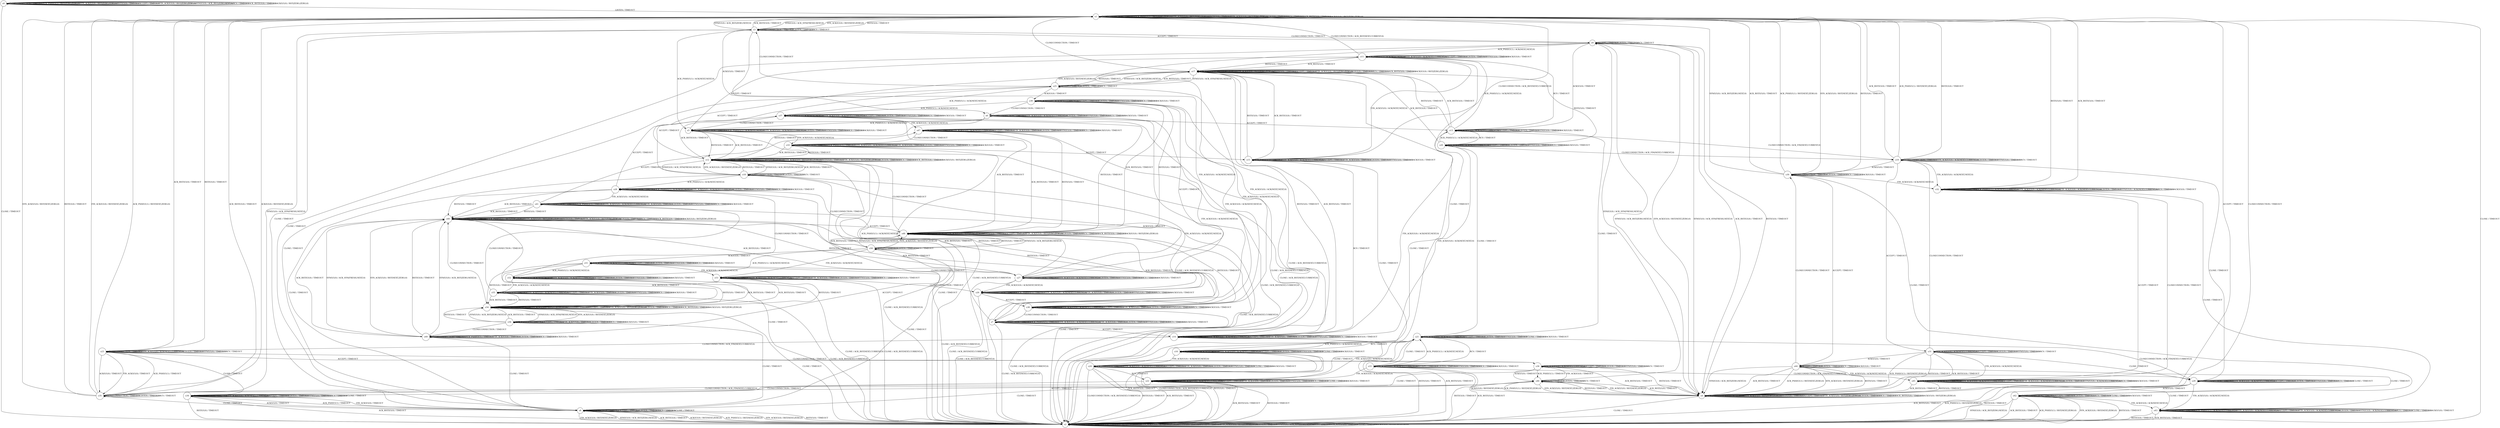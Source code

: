 digraph G {
label=""
s0 [shape="circle" label="s0"];
s1 [shape="circle" label="s1"];
s10 [shape="circle" label="s10"];
s11 [shape="circle" label="s11"];
s12 [shape="circle" label="s12"];
s13 [shape="circle" label="s13"];
s14 [shape="circle" label="s14"];
s15 [shape="circle" label="s15"];
s16 [shape="circle" label="s16"];
s17 [shape="circle" label="s17"];
s18 [shape="circle" label="s18"];
s19 [shape="circle" label="s19"];
s2 [shape="circle" label="s2"];
s20 [shape="circle" label="s20"];
s21 [shape="circle" label="s21"];
s22 [shape="circle" label="s22"];
s23 [shape="circle" label="s23"];
s24 [shape="circle" label="s24"];
s25 [shape="circle" label="s25"];
s26 [shape="circle" label="s26"];
s27 [shape="circle" label="s27"];
s28 [shape="circle" label="s28"];
s29 [shape="circle" label="s29"];
s3 [shape="circle" label="s3"];
s30 [shape="circle" label="s30"];
s31 [shape="circle" label="s31"];
s32 [shape="circle" label="s32"];
s33 [shape="circle" label="s33"];
s34 [shape="circle" label="s34"];
s35 [shape="circle" label="s35"];
s36 [shape="circle" label="s36"];
s37 [shape="circle" label="s37"];
s38 [shape="circle" label="s38"];
s39 [shape="circle" label="s39"];
s4 [shape="circle" label="s4"];
s40 [shape="circle" label="s40"];
s41 [shape="circle" label="s41"];
s42 [shape="circle" label="s42"];
s43 [shape="circle" label="s43"];
s44 [shape="circle" label="s44"];
s45 [shape="circle" label="s45"];
s46 [shape="circle" label="s46"];
s47 [shape="circle" label="s47"];
s48 [shape="circle" label="s48"];
s49 [shape="circle" label="s49"];
s5 [shape="circle" label="s5"];
s50 [shape="circle" label="s50"];
s51 [shape="circle" label="s51"];
s52 [shape="circle" label="s52"];
s53 [shape="circle" label="s53"];
s54 [shape="circle" label="s54"];
s55 [shape="circle" label="s55"];
s56 [shape="circle" label="s56"];
s6 [shape="circle" label="s6"];
s7 [shape="circle" label="s7"];
s8 [shape="circle" label="s8"];
s9 [shape="circle" label="s9"];
s0 -> s0 [label="CLOSECONNECTION / TIMEOUT"];
s0 -> s0 [label="ACK_PSH(V,V,1) / RST(ZERO,ZERO,0)"];
s0 -> s0 [label="SYN_ACK(V,V,0) / RST(ZERO,ZERO,0)"];
s0 -> s0 [label="RST(V,V,0) / TIMEOUT"];
s0 -> s0 [label="ACCEPT / TIMEOUT"];
s0 -> s0 [label="FIN_ACK(V,V,0) / RST(ZERO,ZERO,0)"];
s0 -> s1 [label="LISTEN / TIMEOUT"];
s0 -> s0 [label="SYN(V,V,0) / ACK_RST(ZERO,NEXT,0)"];
s0 -> s0 [label="RCV / TIMEOUT"];
s0 -> s0 [label="ACK_RST(V,V,0) / TIMEOUT"];
s0 -> s2 [label="CLOSE / TIMEOUT"];
s0 -> s0 [label="ACK(V,V,0) / RST(ZERO,ZERO,0)"];
s1 -> s1 [label="CLOSECONNECTION / TIMEOUT"];
s1 -> s1 [label="ACK_PSH(V,V,1) / RST(ZERO,ZERO,0)"];
s1 -> s1 [label="SYN_ACK(V,V,0) / RST(ZERO,ZERO,0)"];
s1 -> s1 [label="RST(V,V,0) / TIMEOUT"];
s1 -> s4 [label="ACCEPT / TIMEOUT"];
s1 -> s1 [label="FIN_ACK(V,V,0) / RST(ZERO,ZERO,0)"];
s1 -> s1 [label="LISTEN / TIMEOUT"];
s1 -> s3 [label="SYN(V,V,0) / ACK_SYN(FRESH,NEXT,0)"];
s1 -> s1 [label="RCV / TIMEOUT"];
s1 -> s1 [label="ACK_RST(V,V,0) / TIMEOUT"];
s1 -> s2 [label="CLOSE / TIMEOUT"];
s1 -> s1 [label="ACK(V,V,0) / RST(ZERO,ZERO,0)"];
s2 -> s2 [label="CLOSECONNECTION / TIMEOUT"];
s2 -> s2 [label="ACK_PSH(V,V,1) / RST(ZERO,ZERO,0)"];
s2 -> s2 [label="SYN_ACK(V,V,0) / RST(ZERO,ZERO,0)"];
s2 -> s2 [label="RST(V,V,0) / TIMEOUT"];
s2 -> s2 [label="ACCEPT / TIMEOUT"];
s2 -> s2 [label="FIN_ACK(V,V,0) / RST(ZERO,ZERO,0)"];
s2 -> s2 [label="LISTEN / TIMEOUT"];
s2 -> s2 [label="SYN(V,V,0) / ACK_RST(ZERO,NEXT,0)"];
s2 -> s2 [label="RCV / TIMEOUT"];
s2 -> s2 [label="ACK_RST(V,V,0) / TIMEOUT"];
s2 -> s2 [label="CLOSE / TIMEOUT"];
s2 -> s2 [label="ACK(V,V,0) / RST(ZERO,ZERO,0)"];
s3 -> s3 [label="CLOSECONNECTION / TIMEOUT"];
s3 -> s5 [label="ACK_PSH(V,V,1) / ACK(NEXT,NEXT,0)"];
s3 -> s1 [label="SYN_ACK(V,V,0) / RST(NEXT,ZERO,0)"];
s3 -> s1 [label="RST(V,V,0) / TIMEOUT"];
s3 -> s9 [label="ACCEPT / TIMEOUT"];
s3 -> s7 [label="FIN_ACK(V,V,0) / ACK(NEXT,NEXT,0)"];
s3 -> s3 [label="LISTEN / TIMEOUT"];
s3 -> s1 [label="SYN(V,V,0) / ACK_RST(ZERO,NEXT,0)"];
s3 -> s3 [label="RCV / TIMEOUT"];
s3 -> s1 [label="ACK_RST(V,V,0) / TIMEOUT"];
s3 -> s8 [label="CLOSE / TIMEOUT"];
s3 -> s6 [label="ACK(V,V,0) / TIMEOUT"];
s4 -> s1 [label="CLOSECONNECTION / TIMEOUT"];
s4 -> s4 [label="ACK_PSH(V,V,1) / RST(ZERO,ZERO,0)"];
s4 -> s4 [label="SYN_ACK(V,V,0) / RST(ZERO,ZERO,0)"];
s4 -> s4 [label="RST(V,V,0) / TIMEOUT"];
s4 -> s4 [label="ACCEPT / TIMEOUT"];
s4 -> s4 [label="FIN_ACK(V,V,0) / RST(ZERO,ZERO,0)"];
s4 -> s4 [label="LISTEN / TIMEOUT"];
s4 -> s9 [label="SYN(V,V,0) / ACK_SYN(FRESH,NEXT,0)"];
s4 -> s4 [label="RCV / TIMEOUT"];
s4 -> s4 [label="ACK_RST(V,V,0) / TIMEOUT"];
s4 -> s2 [label="CLOSE / TIMEOUT"];
s4 -> s4 [label="ACK(V,V,0) / RST(ZERO,ZERO,0)"];
s5 -> s5 [label="CLOSECONNECTION / TIMEOUT"];
s5 -> s5 [label="ACK_PSH(V,V,1) / ACK(NEXT,NEXT,0)"];
s5 -> s5 [label="SYN_ACK(V,V,0) / ACK(NEXT,CURRENT,0)"];
s5 -> s12 [label="RST(V,V,0) / TIMEOUT"];
s5 -> s11 [label="ACCEPT / TIMEOUT"];
s5 -> s10 [label="FIN_ACK(V,V,0) / ACK(NEXT,NEXT,0)"];
s5 -> s5 [label="LISTEN / TIMEOUT"];
s5 -> s5 [label="SYN(V,V,0) / TIMEOUT"];
s5 -> s5 [label="RCV / TIMEOUT"];
s5 -> s12 [label="ACK_RST(V,V,0) / TIMEOUT"];
s5 -> s2 [label="CLOSE / ACK_RST(NEXT,CURRENT,0)"];
s5 -> s5 [label="ACK(V,V,0) / TIMEOUT"];
s6 -> s6 [label="CLOSECONNECTION / TIMEOUT"];
s6 -> s5 [label="ACK_PSH(V,V,1) / ACK(NEXT,NEXT,0)"];
s6 -> s6 [label="SYN_ACK(V,V,0) / ACK(NEXT,CURRENT,0)"];
s6 -> s12 [label="RST(V,V,0) / TIMEOUT"];
s6 -> s13 [label="ACCEPT / TIMEOUT"];
s6 -> s7 [label="FIN_ACK(V,V,0) / ACK(NEXT,NEXT,0)"];
s6 -> s6 [label="LISTEN / TIMEOUT"];
s6 -> s6 [label="SYN(V,V,0) / TIMEOUT"];
s6 -> s6 [label="RCV / TIMEOUT"];
s6 -> s12 [label="ACK_RST(V,V,0) / TIMEOUT"];
s6 -> s2 [label="CLOSE / ACK_RST(NEXT,CURRENT,0)"];
s6 -> s6 [label="ACK(V,V,0) / TIMEOUT"];
s7 -> s7 [label="CLOSECONNECTION / TIMEOUT"];
s7 -> s7 [label="ACK_PSH(V,V,1) / TIMEOUT"];
s7 -> s7 [label="SYN_ACK(V,V,0) / ACK(NEXT,CURRENT,0)"];
s7 -> s12 [label="RST(V,V,0) / TIMEOUT"];
s7 -> s14 [label="ACCEPT / TIMEOUT"];
s7 -> s7 [label="FIN_ACK(V,V,0) / TIMEOUT"];
s7 -> s7 [label="LISTEN / TIMEOUT"];
s7 -> s7 [label="SYN(V,V,0) / TIMEOUT"];
s7 -> s7 [label="RCV / TIMEOUT"];
s7 -> s12 [label="ACK_RST(V,V,0) / TIMEOUT"];
s7 -> s2 [label="CLOSE / ACK_RST(NEXT,CURRENT,0)"];
s7 -> s7 [label="ACK(V,V,0) / TIMEOUT"];
s8 -> s8 [label="CLOSECONNECTION / TIMEOUT"];
s8 -> s2 [label="ACK_PSH(V,V,1) / RST(NEXT,ZERO,0)"];
s8 -> s2 [label="SYN_ACK(V,V,0) / RST(NEXT,ZERO,0)"];
s8 -> s2 [label="RST(V,V,0) / TIMEOUT"];
s8 -> s8 [label="ACCEPT / TIMEOUT"];
s8 -> s2 [label="FIN_ACK(V,V,0) / RST(NEXT,ZERO,0)"];
s8 -> s8 [label="LISTEN / TIMEOUT"];
s8 -> s2 [label="SYN(V,V,0) / ACK_RST(ZERO,NEXT,0)"];
s8 -> s8 [label="RCV / TIMEOUT"];
s8 -> s2 [label="ACK_RST(V,V,0) / TIMEOUT"];
s8 -> s8 [label="CLOSE / TIMEOUT"];
s8 -> s2 [label="ACK(V,V,0) / RST(NEXT,ZERO,0)"];
s9 -> s3 [label="CLOSECONNECTION / TIMEOUT"];
s9 -> s11 [label="ACK_PSH(V,V,1) / ACK(NEXT,NEXT,0)"];
s9 -> s4 [label="SYN_ACK(V,V,0) / RST(NEXT,ZERO,0)"];
s9 -> s4 [label="RST(V,V,0) / TIMEOUT"];
s9 -> s9 [label="ACCEPT / TIMEOUT"];
s9 -> s14 [label="FIN_ACK(V,V,0) / ACK(NEXT,NEXT,0)"];
s9 -> s9 [label="LISTEN / TIMEOUT"];
s9 -> s4 [label="SYN(V,V,0) / ACK_RST(ZERO,NEXT,0)"];
s9 -> s9 [label="RCV / TIMEOUT"];
s9 -> s4 [label="ACK_RST(V,V,0) / TIMEOUT"];
s9 -> s8 [label="CLOSE / TIMEOUT"];
s9 -> s13 [label="ACK(V,V,0) / TIMEOUT"];
s10 -> s10 [label="CLOSECONNECTION / TIMEOUT"];
s10 -> s10 [label="ACK_PSH(V,V,1) / TIMEOUT"];
s10 -> s10 [label="SYN_ACK(V,V,0) / ACK(NEXT,CURRENT,0)"];
s10 -> s12 [label="RST(V,V,0) / TIMEOUT"];
s10 -> s15 [label="ACCEPT / TIMEOUT"];
s10 -> s10 [label="FIN_ACK(V,V,0) / TIMEOUT"];
s10 -> s10 [label="LISTEN / TIMEOUT"];
s10 -> s10 [label="SYN(V,V,0) / TIMEOUT"];
s10 -> s10 [label="RCV / TIMEOUT"];
s10 -> s12 [label="ACK_RST(V,V,0) / TIMEOUT"];
s10 -> s2 [label="CLOSE / ACK_RST(NEXT,CURRENT,0)"];
s10 -> s10 [label="ACK(V,V,0) / TIMEOUT"];
s11 -> s1 [label="CLOSECONNECTION / ACK_RST(NEXT,CURRENT,0)"];
s11 -> s11 [label="ACK_PSH(V,V,1) / ACK(NEXT,NEXT,0)"];
s11 -> s11 [label="SYN_ACK(V,V,0) / ACK(NEXT,CURRENT,0)"];
s11 -> s17 [label="RST(V,V,0) / TIMEOUT"];
s11 -> s11 [label="ACCEPT / TIMEOUT"];
s11 -> s15 [label="FIN_ACK(V,V,0) / ACK(NEXT,NEXT,0)"];
s11 -> s11 [label="LISTEN / TIMEOUT"];
s11 -> s11 [label="SYN(V,V,0) / TIMEOUT"];
s11 -> s13 [label="RCV / TIMEOUT"];
s11 -> s17 [label="ACK_RST(V,V,0) / TIMEOUT"];
s11 -> s16 [label="CLOSE / TIMEOUT"];
s11 -> s11 [label="ACK(V,V,0) / TIMEOUT"];
s12 -> s12 [label="CLOSECONNECTION / TIMEOUT"];
s12 -> s12 [label="ACK_PSH(V,V,1) / RST(ZERO,ZERO,0)"];
s12 -> s12 [label="SYN_ACK(V,V,0) / RST(ZERO,ZERO,0)"];
s12 -> s12 [label="RST(V,V,0) / TIMEOUT"];
s12 -> s17 [label="ACCEPT / TIMEOUT"];
s12 -> s12 [label="FIN_ACK(V,V,0) / RST(ZERO,ZERO,0)"];
s12 -> s12 [label="LISTEN / TIMEOUT"];
s12 -> s18 [label="SYN(V,V,0) / ACK_SYN(FRESH,NEXT,0)"];
s12 -> s12 [label="RCV / TIMEOUT"];
s12 -> s12 [label="ACK_RST(V,V,0) / TIMEOUT"];
s12 -> s2 [label="CLOSE / TIMEOUT"];
s12 -> s12 [label="ACK(V,V,0) / RST(ZERO,ZERO,0)"];
s13 -> s19 [label="CLOSECONNECTION / ACK_FIN(NEXT,CURRENT,0)"];
s13 -> s11 [label="ACK_PSH(V,V,1) / ACK(NEXT,NEXT,0)"];
s13 -> s13 [label="SYN_ACK(V,V,0) / ACK(NEXT,CURRENT,0)"];
s13 -> s17 [label="RST(V,V,0) / TIMEOUT"];
s13 -> s13 [label="ACCEPT / TIMEOUT"];
s13 -> s14 [label="FIN_ACK(V,V,0) / ACK(NEXT,NEXT,0)"];
s13 -> s13 [label="LISTEN / TIMEOUT"];
s13 -> s13 [label="SYN(V,V,0) / TIMEOUT"];
s13 -> s20 [label="RCV / TIMEOUT"];
s13 -> s17 [label="ACK_RST(V,V,0) / TIMEOUT"];
s13 -> s21 [label="CLOSE / TIMEOUT"];
s13 -> s13 [label="ACK(V,V,0) / TIMEOUT"];
s14 -> s23 [label="CLOSECONNECTION / ACK_FIN(NEXT,CURRENT,0)"];
s14 -> s14 [label="ACK_PSH(V,V,1) / TIMEOUT"];
s14 -> s14 [label="SYN_ACK(V,V,0) / ACK(NEXT,CURRENT,0)"];
s14 -> s17 [label="RST(V,V,0) / TIMEOUT"];
s14 -> s14 [label="ACCEPT / TIMEOUT"];
s14 -> s14 [label="FIN_ACK(V,V,0) / TIMEOUT"];
s14 -> s14 [label="LISTEN / TIMEOUT"];
s14 -> s14 [label="SYN(V,V,0) / TIMEOUT"];
s14 -> s14 [label="RCV / TIMEOUT"];
s14 -> s17 [label="ACK_RST(V,V,0) / TIMEOUT"];
s14 -> s22 [label="CLOSE / TIMEOUT"];
s14 -> s14 [label="ACK(V,V,0) / TIMEOUT"];
s15 -> s1 [label="CLOSECONNECTION / ACK_RST(NEXT,CURRENT,0)"];
s15 -> s15 [label="ACK_PSH(V,V,1) / TIMEOUT"];
s15 -> s15 [label="SYN_ACK(V,V,0) / ACK(NEXT,CURRENT,0)"];
s15 -> s17 [label="RST(V,V,0) / TIMEOUT"];
s15 -> s15 [label="ACCEPT / TIMEOUT"];
s15 -> s15 [label="FIN_ACK(V,V,0) / TIMEOUT"];
s15 -> s15 [label="LISTEN / TIMEOUT"];
s15 -> s15 [label="SYN(V,V,0) / TIMEOUT"];
s15 -> s14 [label="RCV / TIMEOUT"];
s15 -> s17 [label="ACK_RST(V,V,0) / TIMEOUT"];
s15 -> s24 [label="CLOSE / TIMEOUT"];
s15 -> s15 [label="ACK(V,V,0) / TIMEOUT"];
s16 -> s2 [label="CLOSECONNECTION / ACK_RST(NEXT,CURRENT,0)"];
s16 -> s16 [label="ACK_PSH(V,V,1) / ACK(NEXT,NEXT,0)"];
s16 -> s16 [label="SYN_ACK(V,V,0) / ACK(NEXT,CURRENT,0)"];
s16 -> s2 [label="RST(V,V,0) / TIMEOUT"];
s16 -> s16 [label="ACCEPT / TIMEOUT"];
s16 -> s24 [label="FIN_ACK(V,V,0) / ACK(NEXT,NEXT,0)"];
s16 -> s16 [label="LISTEN / TIMEOUT"];
s16 -> s16 [label="SYN(V,V,0) / TIMEOUT"];
s16 -> s21 [label="RCV / TIMEOUT"];
s16 -> s2 [label="ACK_RST(V,V,0) / TIMEOUT"];
s16 -> s16 [label="CLOSE / TIMEOUT"];
s16 -> s16 [label="ACK(V,V,0) / TIMEOUT"];
s17 -> s1 [label="CLOSECONNECTION / TIMEOUT"];
s17 -> s17 [label="ACK_PSH(V,V,1) / RST(ZERO,ZERO,0)"];
s17 -> s17 [label="SYN_ACK(V,V,0) / RST(ZERO,ZERO,0)"];
s17 -> s17 [label="RST(V,V,0) / TIMEOUT"];
s17 -> s17 [label="ACCEPT / TIMEOUT"];
s17 -> s17 [label="FIN_ACK(V,V,0) / RST(ZERO,ZERO,0)"];
s17 -> s17 [label="LISTEN / TIMEOUT"];
s17 -> s25 [label="SYN(V,V,0) / ACK_SYN(FRESH,NEXT,0)"];
s17 -> s17 [label="RCV / TIMEOUT"];
s17 -> s17 [label="ACK_RST(V,V,0) / TIMEOUT"];
s17 -> s2 [label="CLOSE / TIMEOUT"];
s17 -> s17 [label="ACK(V,V,0) / RST(ZERO,ZERO,0)"];
s18 -> s18 [label="CLOSECONNECTION / TIMEOUT"];
s18 -> s28 [label="ACK_PSH(V,V,1) / ACK(NEXT,NEXT,0)"];
s18 -> s12 [label="SYN_ACK(V,V,0) / RST(NEXT,ZERO,0)"];
s18 -> s12 [label="RST(V,V,0) / TIMEOUT"];
s18 -> s25 [label="ACCEPT / TIMEOUT"];
s18 -> s26 [label="FIN_ACK(V,V,0) / ACK(NEXT,NEXT,0)"];
s18 -> s18 [label="LISTEN / TIMEOUT"];
s18 -> s12 [label="SYN(V,V,0) / ACK_RST(ZERO,NEXT,0)"];
s18 -> s18 [label="RCV / TIMEOUT"];
s18 -> s12 [label="ACK_RST(V,V,0) / TIMEOUT"];
s18 -> s8 [label="CLOSE / TIMEOUT"];
s18 -> s27 [label="ACK(V,V,0) / TIMEOUT"];
s19 -> s19 [label="CLOSECONNECTION / TIMEOUT"];
s19 -> s1 [label="ACK_PSH(V,V,1) / RST(NEXT,ZERO,0)"];
s19 -> s19 [label="SYN_ACK(V,V,0) / ACK(NEXT,CURRENT,0)"];
s19 -> s1 [label="RST(V,V,0) / TIMEOUT"];
s19 -> s31 [label="ACCEPT / TIMEOUT"];
s19 -> s32 [label="FIN_ACK(V,V,0) / ACK(NEXT,NEXT,0)"];
s19 -> s19 [label="LISTEN / TIMEOUT"];
s19 -> s19 [label="SYN(V,V,0) / TIMEOUT"];
s19 -> s19 [label="RCV / TIMEOUT"];
s19 -> s1 [label="ACK_RST(V,V,0) / TIMEOUT"];
s19 -> s29 [label="CLOSE / TIMEOUT"];
s19 -> s30 [label="ACK(V,V,0) / TIMEOUT"];
s20 -> s19 [label="CLOSECONNECTION / ACK_FIN(NEXT,CURRENT,0)"];
s20 -> s13 [label="ACK_PSH(V,V,1) / ACK(NEXT,NEXT,0)"];
s20 -> s20 [label="SYN_ACK(V,V,0) / ACK(NEXT,CURRENT,0)"];
s20 -> s17 [label="RST(V,V,0) / TIMEOUT"];
s20 -> s20 [label="ACCEPT / TIMEOUT"];
s20 -> s14 [label="FIN_ACK(V,V,0) / ACK(NEXT,NEXT,0)"];
s20 -> s20 [label="LISTEN / TIMEOUT"];
s20 -> s20 [label="SYN(V,V,0) / TIMEOUT"];
s20 -> s20 [label="RCV / TIMEOUT"];
s20 -> s17 [label="ACK_RST(V,V,0) / TIMEOUT"];
s20 -> s21 [label="CLOSE / TIMEOUT"];
s20 -> s20 [label="ACK(V,V,0) / TIMEOUT"];
s21 -> s29 [label="CLOSECONNECTION / ACK_FIN(NEXT,CURRENT,0)"];
s21 -> s16 [label="ACK_PSH(V,V,1) / ACK(NEXT,NEXT,0)"];
s21 -> s21 [label="SYN_ACK(V,V,0) / ACK(NEXT,CURRENT,0)"];
s21 -> s2 [label="RST(V,V,0) / TIMEOUT"];
s21 -> s21 [label="ACCEPT / TIMEOUT"];
s21 -> s22 [label="FIN_ACK(V,V,0) / ACK(NEXT,NEXT,0)"];
s21 -> s21 [label="LISTEN / TIMEOUT"];
s21 -> s21 [label="SYN(V,V,0) / TIMEOUT"];
s21 -> s33 [label="RCV / TIMEOUT"];
s21 -> s2 [label="ACK_RST(V,V,0) / TIMEOUT"];
s21 -> s21 [label="CLOSE / TIMEOUT"];
s21 -> s21 [label="ACK(V,V,0) / TIMEOUT"];
s22 -> s34 [label="CLOSECONNECTION / ACK_FIN(NEXT,CURRENT,0)"];
s22 -> s22 [label="ACK_PSH(V,V,1) / TIMEOUT"];
s22 -> s22 [label="SYN_ACK(V,V,0) / ACK(NEXT,CURRENT,0)"];
s22 -> s2 [label="RST(V,V,0) / TIMEOUT"];
s22 -> s22 [label="ACCEPT / TIMEOUT"];
s22 -> s22 [label="FIN_ACK(V,V,0) / TIMEOUT"];
s22 -> s22 [label="LISTEN / TIMEOUT"];
s22 -> s22 [label="SYN(V,V,0) / TIMEOUT"];
s22 -> s22 [label="RCV / TIMEOUT"];
s22 -> s2 [label="ACK_RST(V,V,0) / TIMEOUT"];
s22 -> s22 [label="CLOSE / TIMEOUT"];
s22 -> s22 [label="ACK(V,V,0) / TIMEOUT"];
s23 -> s23 [label="CLOSECONNECTION / TIMEOUT"];
s23 -> s35 [label="ACK_PSH(V,V,1) / TIMEOUT"];
s23 -> s23 [label="SYN_ACK(V,V,0) / ACK(NEXT,CURRENT,0)"];
s23 -> s1 [label="RST(V,V,0) / TIMEOUT"];
s23 -> s36 [label="ACCEPT / TIMEOUT"];
s23 -> s35 [label="FIN_ACK(V,V,0) / TIMEOUT"];
s23 -> s23 [label="LISTEN / TIMEOUT"];
s23 -> s23 [label="SYN(V,V,0) / TIMEOUT"];
s23 -> s23 [label="RCV / TIMEOUT"];
s23 -> s1 [label="ACK_RST(V,V,0) / TIMEOUT"];
s23 -> s34 [label="CLOSE / TIMEOUT"];
s23 -> s35 [label="ACK(V,V,0) / TIMEOUT"];
s24 -> s2 [label="CLOSECONNECTION / ACK_RST(NEXT,CURRENT,0)"];
s24 -> s24 [label="ACK_PSH(V,V,1) / TIMEOUT"];
s24 -> s24 [label="SYN_ACK(V,V,0) / ACK(NEXT,CURRENT,0)"];
s24 -> s2 [label="RST(V,V,0) / TIMEOUT"];
s24 -> s24 [label="ACCEPT / TIMEOUT"];
s24 -> s24 [label="FIN_ACK(V,V,0) / TIMEOUT"];
s24 -> s24 [label="LISTEN / TIMEOUT"];
s24 -> s24 [label="SYN(V,V,0) / TIMEOUT"];
s24 -> s22 [label="RCV / TIMEOUT"];
s24 -> s2 [label="ACK_RST(V,V,0) / TIMEOUT"];
s24 -> s24 [label="CLOSE / TIMEOUT"];
s24 -> s24 [label="ACK(V,V,0) / TIMEOUT"];
s25 -> s3 [label="CLOSECONNECTION / TIMEOUT"];
s25 -> s37 [label="ACK_PSH(V,V,1) / ACK(NEXT,NEXT,0)"];
s25 -> s17 [label="SYN_ACK(V,V,0) / RST(NEXT,ZERO,0)"];
s25 -> s17 [label="RST(V,V,0) / TIMEOUT"];
s25 -> s25 [label="ACCEPT / TIMEOUT"];
s25 -> s38 [label="FIN_ACK(V,V,0) / ACK(NEXT,NEXT,0)"];
s25 -> s25 [label="LISTEN / TIMEOUT"];
s25 -> s17 [label="SYN(V,V,0) / ACK_RST(ZERO,NEXT,0)"];
s25 -> s25 [label="RCV / TIMEOUT"];
s25 -> s17 [label="ACK_RST(V,V,0) / TIMEOUT"];
s25 -> s8 [label="CLOSE / TIMEOUT"];
s25 -> s39 [label="ACK(V,V,0) / TIMEOUT"];
s26 -> s26 [label="CLOSECONNECTION / TIMEOUT"];
s26 -> s26 [label="ACK_PSH(V,V,1) / TIMEOUT"];
s26 -> s26 [label="SYN_ACK(V,V,0) / ACK(NEXT,CURRENT,0)"];
s26 -> s40 [label="RST(V,V,0) / TIMEOUT"];
s26 -> s38 [label="ACCEPT / TIMEOUT"];
s26 -> s26 [label="FIN_ACK(V,V,0) / TIMEOUT"];
s26 -> s26 [label="LISTEN / TIMEOUT"];
s26 -> s26 [label="SYN(V,V,0) / TIMEOUT"];
s26 -> s26 [label="RCV / TIMEOUT"];
s26 -> s40 [label="ACK_RST(V,V,0) / TIMEOUT"];
s26 -> s2 [label="CLOSE / ACK_RST(NEXT,CURRENT,0)"];
s26 -> s26 [label="ACK(V,V,0) / TIMEOUT"];
s27 -> s27 [label="CLOSECONNECTION / TIMEOUT"];
s27 -> s28 [label="ACK_PSH(V,V,1) / ACK(NEXT,NEXT,0)"];
s27 -> s27 [label="SYN_ACK(V,V,0) / ACK(NEXT,CURRENT,0)"];
s27 -> s40 [label="RST(V,V,0) / TIMEOUT"];
s27 -> s39 [label="ACCEPT / TIMEOUT"];
s27 -> s26 [label="FIN_ACK(V,V,0) / ACK(NEXT,NEXT,0)"];
s27 -> s27 [label="LISTEN / TIMEOUT"];
s27 -> s27 [label="SYN(V,V,0) / TIMEOUT"];
s27 -> s27 [label="RCV / TIMEOUT"];
s27 -> s40 [label="ACK_RST(V,V,0) / TIMEOUT"];
s27 -> s2 [label="CLOSE / ACK_RST(NEXT,CURRENT,0)"];
s27 -> s27 [label="ACK(V,V,0) / TIMEOUT"];
s28 -> s28 [label="CLOSECONNECTION / TIMEOUT"];
s28 -> s28 [label="ACK_PSH(V,V,1) / ACK(NEXT,NEXT,0)"];
s28 -> s28 [label="SYN_ACK(V,V,0) / ACK(NEXT,CURRENT,0)"];
s28 -> s40 [label="RST(V,V,0) / TIMEOUT"];
s28 -> s37 [label="ACCEPT / TIMEOUT"];
s28 -> s41 [label="FIN_ACK(V,V,0) / ACK(NEXT,NEXT,0)"];
s28 -> s28 [label="LISTEN / TIMEOUT"];
s28 -> s28 [label="SYN(V,V,0) / TIMEOUT"];
s28 -> s28 [label="RCV / TIMEOUT"];
s28 -> s40 [label="ACK_RST(V,V,0) / TIMEOUT"];
s28 -> s2 [label="CLOSE / ACK_RST(NEXT,CURRENT,0)"];
s28 -> s28 [label="ACK(V,V,0) / TIMEOUT"];
s29 -> s29 [label="CLOSECONNECTION / TIMEOUT"];
s29 -> s2 [label="ACK_PSH(V,V,1) / RST(NEXT,ZERO,0)"];
s29 -> s29 [label="SYN_ACK(V,V,0) / ACK(NEXT,CURRENT,0)"];
s29 -> s2 [label="RST(V,V,0) / TIMEOUT"];
s29 -> s29 [label="ACCEPT / TIMEOUT"];
s29 -> s43 [label="FIN_ACK(V,V,0) / ACK(NEXT,NEXT,0)"];
s29 -> s29 [label="LISTEN / TIMEOUT"];
s29 -> s29 [label="SYN(V,V,0) / TIMEOUT"];
s29 -> s29 [label="RCV / TIMEOUT"];
s29 -> s2 [label="ACK_RST(V,V,0) / TIMEOUT"];
s29 -> s29 [label="CLOSE / TIMEOUT"];
s29 -> s42 [label="ACK(V,V,0) / TIMEOUT"];
s30 -> s30 [label="CLOSECONNECTION / TIMEOUT"];
s30 -> s1 [label="ACK_PSH(V,V,1) / RST(NEXT,ZERO,0)"];
s30 -> s1 [label="SYN_ACK(V,V,0) / RST(NEXT,ZERO,0)"];
s30 -> s1 [label="RST(V,V,0) / TIMEOUT"];
s30 -> s44 [label="ACCEPT / TIMEOUT"];
s30 -> s32 [label="FIN_ACK(V,V,0) / ACK(NEXT,NEXT,0)"];
s30 -> s30 [label="LISTEN / TIMEOUT"];
s30 -> s1 [label="SYN(V,V,0) / ACK_RST(ZERO,NEXT,0)"];
s30 -> s30 [label="RCV / TIMEOUT"];
s30 -> s1 [label="ACK_RST(V,V,0) / TIMEOUT"];
s30 -> s42 [label="CLOSE / TIMEOUT"];
s30 -> s30 [label="ACK(V,V,0) / TIMEOUT"];
s31 -> s19 [label="CLOSECONNECTION / TIMEOUT"];
s31 -> s4 [label="ACK_PSH(V,V,1) / RST(NEXT,ZERO,0)"];
s31 -> s31 [label="SYN_ACK(V,V,0) / ACK(NEXT,CURRENT,0)"];
s31 -> s4 [label="RST(V,V,0) / TIMEOUT"];
s31 -> s31 [label="ACCEPT / TIMEOUT"];
s31 -> s45 [label="FIN_ACK(V,V,0) / ACK(NEXT,NEXT,0)"];
s31 -> s31 [label="LISTEN / TIMEOUT"];
s31 -> s31 [label="SYN(V,V,0) / TIMEOUT"];
s31 -> s31 [label="RCV / TIMEOUT"];
s31 -> s4 [label="ACK_RST(V,V,0) / TIMEOUT"];
s31 -> s29 [label="CLOSE / TIMEOUT"];
s31 -> s44 [label="ACK(V,V,0) / TIMEOUT"];
s32 -> s32 [label="CLOSECONNECTION / TIMEOUT"];
s32 -> s32 [label="ACK_PSH(V,V,1) / ACK(NEXT,CURRENT,0)"];
s32 -> s32 [label="SYN_ACK(V,V,0) / ACK(NEXT,CURRENT,0)"];
s32 -> s1 [label="RST(V,V,0) / TIMEOUT"];
s32 -> s45 [label="ACCEPT / TIMEOUT"];
s32 -> s32 [label="FIN_ACK(V,V,0) / ACK(NEXT,CURRENT,0)"];
s32 -> s32 [label="LISTEN / TIMEOUT"];
s32 -> s32 [label="SYN(V,V,0) / ACK(NEXT,CURRENT,0)"];
s32 -> s32 [label="RCV / TIMEOUT"];
s32 -> s1 [label="ACK_RST(V,V,0) / TIMEOUT"];
s32 -> s43 [label="CLOSE / TIMEOUT"];
s32 -> s32 [label="ACK(V,V,0) / TIMEOUT"];
s33 -> s29 [label="CLOSECONNECTION / ACK_FIN(NEXT,CURRENT,0)"];
s33 -> s21 [label="ACK_PSH(V,V,1) / ACK(NEXT,NEXT,0)"];
s33 -> s33 [label="SYN_ACK(V,V,0) / ACK(NEXT,CURRENT,0)"];
s33 -> s2 [label="RST(V,V,0) / TIMEOUT"];
s33 -> s33 [label="ACCEPT / TIMEOUT"];
s33 -> s22 [label="FIN_ACK(V,V,0) / ACK(NEXT,NEXT,0)"];
s33 -> s33 [label="LISTEN / TIMEOUT"];
s33 -> s33 [label="SYN(V,V,0) / TIMEOUT"];
s33 -> s33 [label="RCV / TIMEOUT"];
s33 -> s2 [label="ACK_RST(V,V,0) / TIMEOUT"];
s33 -> s21 [label="CLOSE / TIMEOUT"];
s33 -> s33 [label="ACK(V,V,0) / TIMEOUT"];
s34 -> s34 [label="CLOSECONNECTION / TIMEOUT"];
s34 -> s8 [label="ACK_PSH(V,V,1) / TIMEOUT"];
s34 -> s34 [label="SYN_ACK(V,V,0) / ACK(NEXT,CURRENT,0)"];
s34 -> s2 [label="RST(V,V,0) / TIMEOUT"];
s34 -> s34 [label="ACCEPT / TIMEOUT"];
s34 -> s8 [label="FIN_ACK(V,V,0) / TIMEOUT"];
s34 -> s34 [label="LISTEN / TIMEOUT"];
s34 -> s34 [label="SYN(V,V,0) / TIMEOUT"];
s34 -> s34 [label="RCV / TIMEOUT"];
s34 -> s2 [label="ACK_RST(V,V,0) / TIMEOUT"];
s34 -> s34 [label="CLOSE / TIMEOUT"];
s34 -> s8 [label="ACK(V,V,0) / TIMEOUT"];
s35 -> s35 [label="CLOSECONNECTION / TIMEOUT"];
s35 -> s1 [label="ACK_PSH(V,V,1) / RST(NEXT,ZERO,0)"];
s35 -> s1 [label="SYN_ACK(V,V,0) / RST(NEXT,ZERO,0)"];
s35 -> s1 [label="RST(V,V,0) / TIMEOUT"];
s35 -> s46 [label="ACCEPT / TIMEOUT"];
s35 -> s1 [label="FIN_ACK(V,V,0) / RST(NEXT,ZERO,0)"];
s35 -> s35 [label="LISTEN / TIMEOUT"];
s35 -> s3 [label="SYN(V,V,0) / ACK_SYN(FRESH,NEXT,0)"];
s35 -> s35 [label="RCV / TIMEOUT"];
s35 -> s1 [label="ACK_RST(V,V,0) / TIMEOUT"];
s35 -> s8 [label="CLOSE / TIMEOUT"];
s35 -> s1 [label="ACK(V,V,0) / RST(NEXT,ZERO,0)"];
s36 -> s23 [label="CLOSECONNECTION / TIMEOUT"];
s36 -> s46 [label="ACK_PSH(V,V,1) / TIMEOUT"];
s36 -> s36 [label="SYN_ACK(V,V,0) / ACK(NEXT,CURRENT,0)"];
s36 -> s4 [label="RST(V,V,0) / TIMEOUT"];
s36 -> s36 [label="ACCEPT / TIMEOUT"];
s36 -> s46 [label="FIN_ACK(V,V,0) / TIMEOUT"];
s36 -> s36 [label="LISTEN / TIMEOUT"];
s36 -> s36 [label="SYN(V,V,0) / TIMEOUT"];
s36 -> s36 [label="RCV / TIMEOUT"];
s36 -> s4 [label="ACK_RST(V,V,0) / TIMEOUT"];
s36 -> s34 [label="CLOSE / TIMEOUT"];
s36 -> s46 [label="ACK(V,V,0) / TIMEOUT"];
s37 -> s5 [label="CLOSECONNECTION / TIMEOUT"];
s37 -> s37 [label="ACK_PSH(V,V,1) / ACK(NEXT,NEXT,0)"];
s37 -> s37 [label="SYN_ACK(V,V,0) / ACK(NEXT,CURRENT,0)"];
s37 -> s48 [label="RST(V,V,0) / TIMEOUT"];
s37 -> s37 [label="ACCEPT / TIMEOUT"];
s37 -> s47 [label="FIN_ACK(V,V,0) / ACK(NEXT,NEXT,0)"];
s37 -> s37 [label="LISTEN / TIMEOUT"];
s37 -> s37 [label="SYN(V,V,0) / TIMEOUT"];
s37 -> s37 [label="RCV / TIMEOUT"];
s37 -> s48 [label="ACK_RST(V,V,0) / TIMEOUT"];
s37 -> s2 [label="CLOSE / ACK_RST(NEXT,CURRENT,0)"];
s37 -> s37 [label="ACK(V,V,0) / TIMEOUT"];
s38 -> s7 [label="CLOSECONNECTION / TIMEOUT"];
s38 -> s38 [label="ACK_PSH(V,V,1) / TIMEOUT"];
s38 -> s38 [label="SYN_ACK(V,V,0) / ACK(NEXT,CURRENT,0)"];
s38 -> s48 [label="RST(V,V,0) / TIMEOUT"];
s38 -> s38 [label="ACCEPT / TIMEOUT"];
s38 -> s38 [label="FIN_ACK(V,V,0) / TIMEOUT"];
s38 -> s38 [label="LISTEN / TIMEOUT"];
s38 -> s38 [label="SYN(V,V,0) / TIMEOUT"];
s38 -> s38 [label="RCV / TIMEOUT"];
s38 -> s48 [label="ACK_RST(V,V,0) / TIMEOUT"];
s38 -> s2 [label="CLOSE / ACK_RST(NEXT,CURRENT,0)"];
s38 -> s38 [label="ACK(V,V,0) / TIMEOUT"];
s39 -> s6 [label="CLOSECONNECTION / TIMEOUT"];
s39 -> s37 [label="ACK_PSH(V,V,1) / ACK(NEXT,NEXT,0)"];
s39 -> s39 [label="SYN_ACK(V,V,0) / ACK(NEXT,CURRENT,0)"];
s39 -> s48 [label="RST(V,V,0) / TIMEOUT"];
s39 -> s39 [label="ACCEPT / TIMEOUT"];
s39 -> s38 [label="FIN_ACK(V,V,0) / ACK(NEXT,NEXT,0)"];
s39 -> s39 [label="LISTEN / TIMEOUT"];
s39 -> s39 [label="SYN(V,V,0) / TIMEOUT"];
s39 -> s39 [label="RCV / TIMEOUT"];
s39 -> s48 [label="ACK_RST(V,V,0) / TIMEOUT"];
s39 -> s2 [label="CLOSE / ACK_RST(NEXT,CURRENT,0)"];
s39 -> s39 [label="ACK(V,V,0) / TIMEOUT"];
s40 -> s40 [label="CLOSECONNECTION / TIMEOUT"];
s40 -> s40 [label="ACK_PSH(V,V,1) / RST(ZERO,ZERO,0)"];
s40 -> s40 [label="SYN_ACK(V,V,0) / RST(ZERO,ZERO,0)"];
s40 -> s40 [label="RST(V,V,0) / TIMEOUT"];
s40 -> s48 [label="ACCEPT / TIMEOUT"];
s40 -> s40 [label="FIN_ACK(V,V,0) / RST(ZERO,ZERO,0)"];
s40 -> s40 [label="LISTEN / TIMEOUT"];
s40 -> s49 [label="SYN(V,V,0) / ACK_SYN(FRESH,NEXT,0)"];
s40 -> s40 [label="RCV / TIMEOUT"];
s40 -> s40 [label="ACK_RST(V,V,0) / TIMEOUT"];
s40 -> s2 [label="CLOSE / TIMEOUT"];
s40 -> s40 [label="ACK(V,V,0) / RST(ZERO,ZERO,0)"];
s41 -> s41 [label="CLOSECONNECTION / TIMEOUT"];
s41 -> s41 [label="ACK_PSH(V,V,1) / TIMEOUT"];
s41 -> s41 [label="SYN_ACK(V,V,0) / ACK(NEXT,CURRENT,0)"];
s41 -> s40 [label="RST(V,V,0) / TIMEOUT"];
s41 -> s47 [label="ACCEPT / TIMEOUT"];
s41 -> s41 [label="FIN_ACK(V,V,0) / TIMEOUT"];
s41 -> s41 [label="LISTEN / TIMEOUT"];
s41 -> s41 [label="SYN(V,V,0) / TIMEOUT"];
s41 -> s41 [label="RCV / TIMEOUT"];
s41 -> s40 [label="ACK_RST(V,V,0) / TIMEOUT"];
s41 -> s2 [label="CLOSE / ACK_RST(NEXT,CURRENT,0)"];
s41 -> s41 [label="ACK(V,V,0) / TIMEOUT"];
s42 -> s42 [label="CLOSECONNECTION / TIMEOUT"];
s42 -> s2 [label="ACK_PSH(V,V,1) / RST(NEXT,ZERO,0)"];
s42 -> s2 [label="SYN_ACK(V,V,0) / RST(NEXT,ZERO,0)"];
s42 -> s2 [label="RST(V,V,0) / TIMEOUT"];
s42 -> s42 [label="ACCEPT / TIMEOUT"];
s42 -> s43 [label="FIN_ACK(V,V,0) / ACK(NEXT,NEXT,0)"];
s42 -> s42 [label="LISTEN / TIMEOUT"];
s42 -> s2 [label="SYN(V,V,0) / ACK_RST(ZERO,NEXT,0)"];
s42 -> s42 [label="RCV / TIMEOUT"];
s42 -> s2 [label="ACK_RST(V,V,0) / TIMEOUT"];
s42 -> s42 [label="CLOSE / TIMEOUT"];
s42 -> s42 [label="ACK(V,V,0) / TIMEOUT"];
s43 -> s43 [label="CLOSECONNECTION / TIMEOUT"];
s43 -> s43 [label="ACK_PSH(V,V,1) / ACK(NEXT,CURRENT,0)"];
s43 -> s43 [label="SYN_ACK(V,V,0) / ACK(NEXT,CURRENT,0)"];
s43 -> s2 [label="RST(V,V,0) / TIMEOUT"];
s43 -> s43 [label="ACCEPT / TIMEOUT"];
s43 -> s43 [label="FIN_ACK(V,V,0) / ACK(NEXT,CURRENT,0)"];
s43 -> s43 [label="LISTEN / TIMEOUT"];
s43 -> s43 [label="SYN(V,V,0) / ACK(NEXT,CURRENT,0)"];
s43 -> s43 [label="RCV / TIMEOUT"];
s43 -> s2 [label="ACK_RST(V,V,0) / TIMEOUT"];
s43 -> s43 [label="CLOSE / TIMEOUT"];
s43 -> s43 [label="ACK(V,V,0) / TIMEOUT"];
s44 -> s30 [label="CLOSECONNECTION / TIMEOUT"];
s44 -> s4 [label="ACK_PSH(V,V,1) / RST(NEXT,ZERO,0)"];
s44 -> s4 [label="SYN_ACK(V,V,0) / RST(NEXT,ZERO,0)"];
s44 -> s4 [label="RST(V,V,0) / TIMEOUT"];
s44 -> s44 [label="ACCEPT / TIMEOUT"];
s44 -> s45 [label="FIN_ACK(V,V,0) / ACK(NEXT,NEXT,0)"];
s44 -> s44 [label="LISTEN / TIMEOUT"];
s44 -> s4 [label="SYN(V,V,0) / ACK_RST(ZERO,NEXT,0)"];
s44 -> s44 [label="RCV / TIMEOUT"];
s44 -> s4 [label="ACK_RST(V,V,0) / TIMEOUT"];
s44 -> s42 [label="CLOSE / TIMEOUT"];
s44 -> s44 [label="ACK(V,V,0) / TIMEOUT"];
s45 -> s32 [label="CLOSECONNECTION / TIMEOUT"];
s45 -> s45 [label="ACK_PSH(V,V,1) / ACK(NEXT,CURRENT,0)"];
s45 -> s45 [label="SYN_ACK(V,V,0) / ACK(NEXT,CURRENT,0)"];
s45 -> s4 [label="RST(V,V,0) / TIMEOUT"];
s45 -> s45 [label="ACCEPT / TIMEOUT"];
s45 -> s45 [label="FIN_ACK(V,V,0) / ACK(NEXT,CURRENT,0)"];
s45 -> s45 [label="LISTEN / TIMEOUT"];
s45 -> s45 [label="SYN(V,V,0) / ACK(NEXT,CURRENT,0)"];
s45 -> s45 [label="RCV / TIMEOUT"];
s45 -> s4 [label="ACK_RST(V,V,0) / TIMEOUT"];
s45 -> s43 [label="CLOSE / TIMEOUT"];
s45 -> s45 [label="ACK(V,V,0) / TIMEOUT"];
s46 -> s35 [label="CLOSECONNECTION / TIMEOUT"];
s46 -> s4 [label="ACK_PSH(V,V,1) / RST(NEXT,ZERO,0)"];
s46 -> s4 [label="SYN_ACK(V,V,0) / RST(NEXT,ZERO,0)"];
s46 -> s4 [label="RST(V,V,0) / TIMEOUT"];
s46 -> s46 [label="ACCEPT / TIMEOUT"];
s46 -> s4 [label="FIN_ACK(V,V,0) / RST(NEXT,ZERO,0)"];
s46 -> s46 [label="LISTEN / TIMEOUT"];
s46 -> s9 [label="SYN(V,V,0) / ACK_SYN(FRESH,NEXT,0)"];
s46 -> s46 [label="RCV / TIMEOUT"];
s46 -> s4 [label="ACK_RST(V,V,0) / TIMEOUT"];
s46 -> s8 [label="CLOSE / TIMEOUT"];
s46 -> s4 [label="ACK(V,V,0) / RST(NEXT,ZERO,0)"];
s47 -> s10 [label="CLOSECONNECTION / TIMEOUT"];
s47 -> s47 [label="ACK_PSH(V,V,1) / TIMEOUT"];
s47 -> s47 [label="SYN_ACK(V,V,0) / ACK(NEXT,CURRENT,0)"];
s47 -> s48 [label="RST(V,V,0) / TIMEOUT"];
s47 -> s47 [label="ACCEPT / TIMEOUT"];
s47 -> s47 [label="FIN_ACK(V,V,0) / TIMEOUT"];
s47 -> s47 [label="LISTEN / TIMEOUT"];
s47 -> s47 [label="SYN(V,V,0) / TIMEOUT"];
s47 -> s47 [label="RCV / TIMEOUT"];
s47 -> s48 [label="ACK_RST(V,V,0) / TIMEOUT"];
s47 -> s2 [label="CLOSE / ACK_RST(NEXT,CURRENT,0)"];
s47 -> s47 [label="ACK(V,V,0) / TIMEOUT"];
s48 -> s12 [label="CLOSECONNECTION / TIMEOUT"];
s48 -> s48 [label="ACK_PSH(V,V,1) / RST(ZERO,ZERO,0)"];
s48 -> s48 [label="SYN_ACK(V,V,0) / RST(ZERO,ZERO,0)"];
s48 -> s48 [label="RST(V,V,0) / TIMEOUT"];
s48 -> s48 [label="ACCEPT / TIMEOUT"];
s48 -> s48 [label="FIN_ACK(V,V,0) / RST(ZERO,ZERO,0)"];
s48 -> s48 [label="LISTEN / TIMEOUT"];
s48 -> s50 [label="SYN(V,V,0) / ACK_SYN(FRESH,NEXT,0)"];
s48 -> s48 [label="RCV / TIMEOUT"];
s48 -> s48 [label="ACK_RST(V,V,0) / TIMEOUT"];
s48 -> s2 [label="CLOSE / TIMEOUT"];
s48 -> s48 [label="ACK(V,V,0) / RST(ZERO,ZERO,0)"];
s49 -> s49 [label="CLOSECONNECTION / TIMEOUT"];
s49 -> s49 [label="ACK_PSH(V,V,1) / TIMEOUT"];
s49 -> s40 [label="SYN_ACK(V,V,0) / RST(NEXT,ZERO,0)"];
s49 -> s40 [label="RST(V,V,0) / TIMEOUT"];
s49 -> s50 [label="ACCEPT / TIMEOUT"];
s49 -> s49 [label="FIN_ACK(V,V,0) / TIMEOUT"];
s49 -> s49 [label="LISTEN / TIMEOUT"];
s49 -> s40 [label="SYN(V,V,0) / ACK_RST(ZERO,NEXT,0)"];
s49 -> s49 [label="RCV / TIMEOUT"];
s49 -> s40 [label="ACK_RST(V,V,0) / TIMEOUT"];
s49 -> s8 [label="CLOSE / TIMEOUT"];
s49 -> s49 [label="ACK(V,V,0) / TIMEOUT"];
s50 -> s18 [label="CLOSECONNECTION / TIMEOUT"];
s50 -> s52 [label="ACK_PSH(V,V,1) / ACK(NEXT,NEXT,0)"];
s50 -> s48 [label="SYN_ACK(V,V,0) / RST(NEXT,ZERO,0)"];
s50 -> s48 [label="RST(V,V,0) / TIMEOUT"];
s50 -> s50 [label="ACCEPT / TIMEOUT"];
s50 -> s53 [label="FIN_ACK(V,V,0) / ACK(NEXT,NEXT,0)"];
s50 -> s50 [label="LISTEN / TIMEOUT"];
s50 -> s48 [label="SYN(V,V,0) / ACK_RST(ZERO,NEXT,0)"];
s50 -> s50 [label="RCV / TIMEOUT"];
s50 -> s48 [label="ACK_RST(V,V,0) / TIMEOUT"];
s50 -> s8 [label="CLOSE / TIMEOUT"];
s50 -> s51 [label="ACK(V,V,0) / TIMEOUT"];
s51 -> s27 [label="CLOSECONNECTION / TIMEOUT"];
s51 -> s52 [label="ACK_PSH(V,V,1) / ACK(NEXT,NEXT,0)"];
s51 -> s51 [label="SYN_ACK(V,V,0) / ACK(NEXT,CURRENT,0)"];
s51 -> s54 [label="RST(V,V,0) / TIMEOUT"];
s51 -> s51 [label="ACCEPT / TIMEOUT"];
s51 -> s53 [label="FIN_ACK(V,V,0) / ACK(NEXT,NEXT,0)"];
s51 -> s51 [label="LISTEN / TIMEOUT"];
s51 -> s51 [label="SYN(V,V,0) / TIMEOUT"];
s51 -> s51 [label="RCV / TIMEOUT"];
s51 -> s54 [label="ACK_RST(V,V,0) / TIMEOUT"];
s51 -> s2 [label="CLOSE / ACK_RST(NEXT,CURRENT,0)"];
s51 -> s51 [label="ACK(V,V,0) / TIMEOUT"];
s52 -> s28 [label="CLOSECONNECTION / TIMEOUT"];
s52 -> s52 [label="ACK_PSH(V,V,1) / ACK(NEXT,NEXT,0)"];
s52 -> s52 [label="SYN_ACK(V,V,0) / ACK(NEXT,CURRENT,0)"];
s52 -> s54 [label="RST(V,V,0) / TIMEOUT"];
s52 -> s52 [label="ACCEPT / TIMEOUT"];
s52 -> s55 [label="FIN_ACK(V,V,0) / ACK(NEXT,NEXT,0)"];
s52 -> s52 [label="LISTEN / TIMEOUT"];
s52 -> s52 [label="SYN(V,V,0) / TIMEOUT"];
s52 -> s52 [label="RCV / TIMEOUT"];
s52 -> s54 [label="ACK_RST(V,V,0) / TIMEOUT"];
s52 -> s2 [label="CLOSE / ACK_RST(NEXT,CURRENT,0)"];
s52 -> s52 [label="ACK(V,V,0) / TIMEOUT"];
s53 -> s26 [label="CLOSECONNECTION / TIMEOUT"];
s53 -> s53 [label="ACK_PSH(V,V,1) / TIMEOUT"];
s53 -> s53 [label="SYN_ACK(V,V,0) / ACK(NEXT,CURRENT,0)"];
s53 -> s54 [label="RST(V,V,0) / TIMEOUT"];
s53 -> s53 [label="ACCEPT / TIMEOUT"];
s53 -> s53 [label="FIN_ACK(V,V,0) / TIMEOUT"];
s53 -> s53 [label="LISTEN / TIMEOUT"];
s53 -> s53 [label="SYN(V,V,0) / TIMEOUT"];
s53 -> s53 [label="RCV / TIMEOUT"];
s53 -> s54 [label="ACK_RST(V,V,0) / TIMEOUT"];
s53 -> s2 [label="CLOSE / ACK_RST(NEXT,CURRENT,0)"];
s53 -> s53 [label="ACK(V,V,0) / TIMEOUT"];
s54 -> s40 [label="CLOSECONNECTION / TIMEOUT"];
s54 -> s54 [label="ACK_PSH(V,V,1) / RST(ZERO,ZERO,0)"];
s54 -> s54 [label="SYN_ACK(V,V,0) / RST(ZERO,ZERO,0)"];
s54 -> s54 [label="RST(V,V,0) / TIMEOUT"];
s54 -> s54 [label="ACCEPT / TIMEOUT"];
s54 -> s54 [label="FIN_ACK(V,V,0) / RST(ZERO,ZERO,0)"];
s54 -> s54 [label="LISTEN / TIMEOUT"];
s54 -> s56 [label="SYN(V,V,0) / ACK_SYN(FRESH,NEXT,0)"];
s54 -> s54 [label="RCV / TIMEOUT"];
s54 -> s54 [label="ACK_RST(V,V,0) / TIMEOUT"];
s54 -> s2 [label="CLOSE / TIMEOUT"];
s54 -> s54 [label="ACK(V,V,0) / RST(ZERO,ZERO,0)"];
s55 -> s41 [label="CLOSECONNECTION / TIMEOUT"];
s55 -> s55 [label="ACK_PSH(V,V,1) / TIMEOUT"];
s55 -> s55 [label="SYN_ACK(V,V,0) / ACK(NEXT,CURRENT,0)"];
s55 -> s54 [label="RST(V,V,0) / TIMEOUT"];
s55 -> s55 [label="ACCEPT / TIMEOUT"];
s55 -> s55 [label="FIN_ACK(V,V,0) / TIMEOUT"];
s55 -> s55 [label="LISTEN / TIMEOUT"];
s55 -> s55 [label="SYN(V,V,0) / TIMEOUT"];
s55 -> s55 [label="RCV / TIMEOUT"];
s55 -> s54 [label="ACK_RST(V,V,0) / TIMEOUT"];
s55 -> s2 [label="CLOSE / ACK_RST(NEXT,CURRENT,0)"];
s55 -> s55 [label="ACK(V,V,0) / TIMEOUT"];
s56 -> s49 [label="CLOSECONNECTION / TIMEOUT"];
s56 -> s56 [label="ACK_PSH(V,V,1) / TIMEOUT"];
s56 -> s54 [label="SYN_ACK(V,V,0) / RST(NEXT,ZERO,0)"];
s56 -> s54 [label="RST(V,V,0) / TIMEOUT"];
s56 -> s56 [label="ACCEPT / TIMEOUT"];
s56 -> s56 [label="FIN_ACK(V,V,0) / TIMEOUT"];
s56 -> s56 [label="LISTEN / TIMEOUT"];
s56 -> s54 [label="SYN(V,V,0) / ACK_RST(ZERO,NEXT,0)"];
s56 -> s56 [label="RCV / TIMEOUT"];
s56 -> s54 [label="ACK_RST(V,V,0) / TIMEOUT"];
s56 -> s8 [label="CLOSE / TIMEOUT"];
s56 -> s56 [label="ACK(V,V,0) / TIMEOUT"];
}